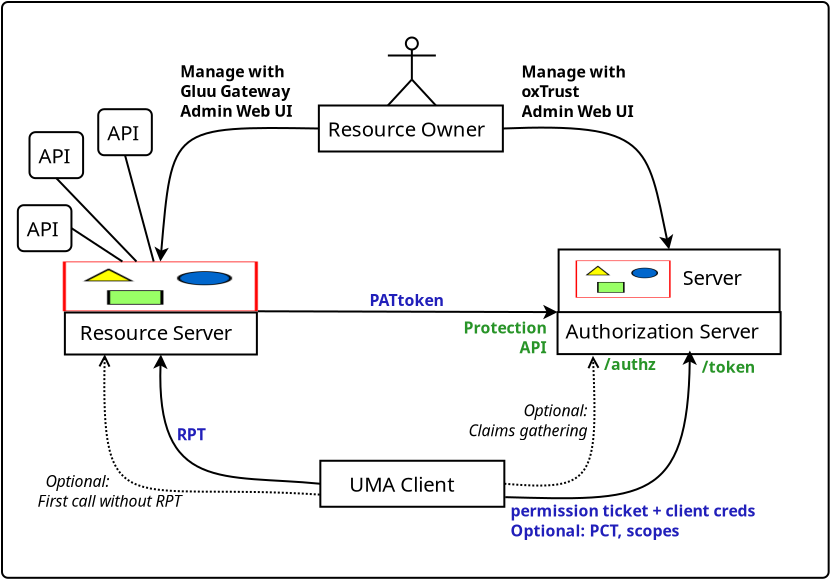 <?xml version="1.0" encoding="UTF-8"?>
<dia:diagram xmlns:dia="http://www.lysator.liu.se/~alla/dia/">
  <dia:layer name="Background" visible="true" connectable="true" active="true">
    <dia:object type="Standard - Box" version="0" id="O0">
      <dia:attribute name="obj_pos">
        <dia:point val="-3.993,-7.875"/>
      </dia:attribute>
      <dia:attribute name="obj_bb">
        <dia:rectangle val="-4.043,-7.925;37.39,20.965"/>
      </dia:attribute>
      <dia:attribute name="elem_corner">
        <dia:point val="-3.993,-7.875"/>
      </dia:attribute>
      <dia:attribute name="elem_width">
        <dia:real val="41.333"/>
      </dia:attribute>
      <dia:attribute name="elem_height">
        <dia:real val="28.79"/>
      </dia:attribute>
      <dia:attribute name="show_background">
        <dia:boolean val="true"/>
      </dia:attribute>
      <dia:attribute name="corner_radius">
        <dia:real val="0.3"/>
      </dia:attribute>
    </dia:object>
    <dia:group>
      <dia:attribute name="meta">
        <dia:composite type="dict"/>
      </dia:attribute>
      <dia:attribute name="matrix"/>
      <dia:object type="Standard - Image" version="0" id="O1">
        <dia:attribute name="obj_pos">
          <dia:point val="-0.949,5.1"/>
        </dia:attribute>
        <dia:attribute name="obj_bb">
          <dia:rectangle val="-0.949,5.1;8.801,7.589"/>
        </dia:attribute>
        <dia:attribute name="elem_corner">
          <dia:point val="-0.949,5.1"/>
        </dia:attribute>
        <dia:attribute name="elem_width">
          <dia:real val="9.75"/>
        </dia:attribute>
        <dia:attribute name="elem_height">
          <dia:real val="2.489"/>
        </dia:attribute>
        <dia:attribute name="draw_border">
          <dia:boolean val="false"/>
        </dia:attribute>
        <dia:attribute name="keep_aspect">
          <dia:boolean val="true"/>
        </dia:attribute>
        <dia:attribute name="file">
          <dia:string>#/home/mike/Pictures/gg-logo.png#</dia:string>
        </dia:attribute>
      </dia:object>
      <dia:object type="Standard - Box" version="0" id="O2">
        <dia:attribute name="obj_pos">
          <dia:point val="-0.849,7.65"/>
        </dia:attribute>
        <dia:attribute name="obj_bb">
          <dia:rectangle val="-0.899,7.6;8.801,9.8"/>
        </dia:attribute>
        <dia:attribute name="elem_corner">
          <dia:point val="-0.849,7.65"/>
        </dia:attribute>
        <dia:attribute name="elem_width">
          <dia:real val="9.6"/>
        </dia:attribute>
        <dia:attribute name="elem_height">
          <dia:real val="2.1"/>
        </dia:attribute>
        <dia:attribute name="show_background">
          <dia:boolean val="true"/>
        </dia:attribute>
      </dia:object>
      <dia:object type="Standard - Text" version="1" id="O3">
        <dia:attribute name="obj_pos">
          <dia:point val="-0.104,9.023"/>
        </dia:attribute>
        <dia:attribute name="obj_bb">
          <dia:rectangle val="-0.104,8.08;8.203,9.262"/>
        </dia:attribute>
        <dia:attribute name="text">
          <dia:composite type="text">
            <dia:attribute name="string">
              <dia:string>#Resource Server#</dia:string>
            </dia:attribute>
            <dia:attribute name="font">
              <dia:font family="sans" style="0" name="Helvetica"/>
            </dia:attribute>
            <dia:attribute name="height">
              <dia:real val="1.27"/>
            </dia:attribute>
            <dia:attribute name="pos">
              <dia:point val="-0.104,9.023"/>
            </dia:attribute>
            <dia:attribute name="color">
              <dia:color val="#000000ff"/>
            </dia:attribute>
            <dia:attribute name="alignment">
              <dia:enum val="0"/>
            </dia:attribute>
          </dia:composite>
        </dia:attribute>
        <dia:attribute name="valign">
          <dia:enum val="3"/>
        </dia:attribute>
      </dia:object>
    </dia:group>
    <dia:group>
      <dia:attribute name="meta">
        <dia:composite type="dict"/>
      </dia:attribute>
      <dia:attribute name="matrix"/>
      <dia:object type="Standard - Box" version="0" id="O4">
        <dia:attribute name="obj_pos">
          <dia:point val="23.838,4.5"/>
        </dia:attribute>
        <dia:attribute name="obj_bb">
          <dia:rectangle val="23.788,4.45;34.938,9.7"/>
        </dia:attribute>
        <dia:attribute name="elem_corner">
          <dia:point val="23.838,4.5"/>
        </dia:attribute>
        <dia:attribute name="elem_width">
          <dia:real val="11.05"/>
        </dia:attribute>
        <dia:attribute name="elem_height">
          <dia:real val="5.15"/>
        </dia:attribute>
        <dia:attribute name="show_background">
          <dia:boolean val="true"/>
        </dia:attribute>
      </dia:object>
      <dia:object type="Standard - Image" version="0" id="O5">
        <dia:attribute name="obj_pos">
          <dia:point val="24.688,5.05"/>
        </dia:attribute>
        <dia:attribute name="obj_bb">
          <dia:rectangle val="24.688,5.05;29.438,6.907"/>
        </dia:attribute>
        <dia:attribute name="elem_corner">
          <dia:point val="24.688,5.05"/>
        </dia:attribute>
        <dia:attribute name="elem_width">
          <dia:real val="4.75"/>
        </dia:attribute>
        <dia:attribute name="elem_height">
          <dia:real val="1.857"/>
        </dia:attribute>
        <dia:attribute name="draw_border">
          <dia:boolean val="false"/>
        </dia:attribute>
        <dia:attribute name="keep_aspect">
          <dia:boolean val="true"/>
        </dia:attribute>
        <dia:attribute name="file">
          <dia:string>#/home/mike/Pictures/Gluu.jpg#</dia:string>
        </dia:attribute>
      </dia:object>
      <dia:group>
        <dia:attribute name="meta">
          <dia:composite type="dict"/>
        </dia:attribute>
        <dia:attribute name="matrix"/>
        <dia:object type="Standard - Box" version="0" id="O6">
          <dia:attribute name="obj_pos">
            <dia:point val="23.784,7.63"/>
          </dia:attribute>
          <dia:attribute name="obj_bb">
            <dia:rectangle val="23.733,7.58;34.988,9.78"/>
          </dia:attribute>
          <dia:attribute name="elem_corner">
            <dia:point val="23.784,7.63"/>
          </dia:attribute>
          <dia:attribute name="elem_width">
            <dia:real val="11.155"/>
          </dia:attribute>
          <dia:attribute name="elem_height">
            <dia:real val="2.1"/>
          </dia:attribute>
          <dia:attribute name="show_background">
            <dia:boolean val="true"/>
          </dia:attribute>
        </dia:object>
        <dia:object type="Standard - Text" version="1" id="O7">
          <dia:attribute name="obj_pos">
            <dia:point val="24.178,8.953"/>
          </dia:attribute>
          <dia:attribute name="obj_bb">
            <dia:rectangle val="24.178,8.01;34.626,9.193"/>
          </dia:attribute>
          <dia:attribute name="text">
            <dia:composite type="text">
              <dia:attribute name="string">
                <dia:string>#Authorization Server#</dia:string>
              </dia:attribute>
              <dia:attribute name="font">
                <dia:font family="sans" style="0" name="Helvetica"/>
              </dia:attribute>
              <dia:attribute name="height">
                <dia:real val="1.27"/>
              </dia:attribute>
              <dia:attribute name="pos">
                <dia:point val="24.178,8.953"/>
              </dia:attribute>
              <dia:attribute name="color">
                <dia:color val="#000000ff"/>
              </dia:attribute>
              <dia:attribute name="alignment">
                <dia:enum val="0"/>
              </dia:attribute>
            </dia:composite>
          </dia:attribute>
          <dia:attribute name="valign">
            <dia:enum val="3"/>
          </dia:attribute>
        </dia:object>
      </dia:group>
      <dia:object type="Standard - Text" version="1" id="O8">
        <dia:attribute name="obj_pos">
          <dia:point val="30.033,6.272"/>
        </dia:attribute>
        <dia:attribute name="obj_bb">
          <dia:rectangle val="30.033,5.33;33.363,6.513"/>
        </dia:attribute>
        <dia:attribute name="text">
          <dia:composite type="text">
            <dia:attribute name="string">
              <dia:string>#Server#</dia:string>
            </dia:attribute>
            <dia:attribute name="font">
              <dia:font family="sans" style="0" name="Helvetica"/>
            </dia:attribute>
            <dia:attribute name="height">
              <dia:real val="1.27"/>
            </dia:attribute>
            <dia:attribute name="pos">
              <dia:point val="30.033,6.272"/>
            </dia:attribute>
            <dia:attribute name="color">
              <dia:color val="#000000ff"/>
            </dia:attribute>
            <dia:attribute name="alignment">
              <dia:enum val="0"/>
            </dia:attribute>
          </dia:composite>
        </dia:attribute>
        <dia:attribute name="valign">
          <dia:enum val="3"/>
        </dia:attribute>
      </dia:object>
    </dia:group>
    <dia:group>
      <dia:attribute name="meta">
        <dia:composite type="dict"/>
      </dia:attribute>
      <dia:attribute name="matrix"/>
      <dia:object type="Standard - Box" version="0" id="O9">
        <dia:attribute name="obj_pos">
          <dia:point val="11.85,-2.7"/>
        </dia:attribute>
        <dia:attribute name="obj_bb">
          <dia:rectangle val="11.8,-2.75;21.1,-0.35"/>
        </dia:attribute>
        <dia:attribute name="elem_corner">
          <dia:point val="11.85,-2.7"/>
        </dia:attribute>
        <dia:attribute name="elem_width">
          <dia:real val="9.2"/>
        </dia:attribute>
        <dia:attribute name="elem_height">
          <dia:real val="2.3"/>
        </dia:attribute>
        <dia:attribute name="show_background">
          <dia:boolean val="true"/>
        </dia:attribute>
      </dia:object>
      <dia:object type="UML - Actor" version="0" id="O10">
        <dia:attribute name="obj_pos">
          <dia:point val="16.5,-4"/>
        </dia:attribute>
        <dia:attribute name="obj_bb">
          <dia:rectangle val="15.2,-6.75;17.8,-1.25"/>
        </dia:attribute>
        <dia:attribute name="meta">
          <dia:composite type="dict"/>
        </dia:attribute>
        <dia:attribute name="elem_corner">
          <dia:point val="15.25,-6.7"/>
        </dia:attribute>
        <dia:attribute name="elem_width">
          <dia:real val="2.5"/>
        </dia:attribute>
        <dia:attribute name="elem_height">
          <dia:real val="5.4"/>
        </dia:attribute>
        <dia:attribute name="text">
          <dia:composite type="text">
            <dia:attribute name="string">
              <dia:string>##</dia:string>
            </dia:attribute>
            <dia:attribute name="font">
              <dia:font family="sans" style="0" name="Helvetica"/>
            </dia:attribute>
            <dia:attribute name="height">
              <dia:real val="0.8"/>
            </dia:attribute>
            <dia:attribute name="pos">
              <dia:point val="16.5,-1.505"/>
            </dia:attribute>
            <dia:attribute name="color">
              <dia:color val="#000000ff"/>
            </dia:attribute>
            <dia:attribute name="alignment">
              <dia:enum val="1"/>
            </dia:attribute>
          </dia:composite>
        </dia:attribute>
        <dia:attribute name="line_width">
          <dia:real val="0.1"/>
        </dia:attribute>
        <dia:attribute name="line_colour">
          <dia:color val="#000000ff"/>
        </dia:attribute>
        <dia:attribute name="fill_colour">
          <dia:color val="#ffffffff"/>
        </dia:attribute>
      </dia:object>
      <dia:object type="Standard - Text" version="1" id="O11">
        <dia:attribute name="obj_pos">
          <dia:point val="12.3,-1.15"/>
        </dia:attribute>
        <dia:attribute name="obj_bb">
          <dia:rectangle val="12.3,-2.092;20.593,-0.91"/>
        </dia:attribute>
        <dia:attribute name="text">
          <dia:composite type="text">
            <dia:attribute name="string">
              <dia:string>#Resource Owner#</dia:string>
            </dia:attribute>
            <dia:attribute name="font">
              <dia:font family="sans" style="0" name="Helvetica"/>
            </dia:attribute>
            <dia:attribute name="height">
              <dia:real val="1.27"/>
            </dia:attribute>
            <dia:attribute name="pos">
              <dia:point val="12.3,-1.15"/>
            </dia:attribute>
            <dia:attribute name="color">
              <dia:color val="#000000ff"/>
            </dia:attribute>
            <dia:attribute name="alignment">
              <dia:enum val="0"/>
            </dia:attribute>
          </dia:composite>
        </dia:attribute>
        <dia:attribute name="valign">
          <dia:enum val="3"/>
        </dia:attribute>
      </dia:object>
    </dia:group>
    <dia:object type="Standard - BezierLine" version="0" id="O12">
      <dia:attribute name="obj_pos">
        <dia:point val="11.85,-1.55"/>
      </dia:attribute>
      <dia:attribute name="obj_bb">
        <dia:rectangle val="3.628,-1.626;11.901,5.1"/>
      </dia:attribute>
      <dia:attribute name="bez_points">
        <dia:point val="11.85,-1.55"/>
        <dia:point val="4.424,-1.664"/>
        <dia:point val="4.511,-1.664"/>
        <dia:point val="3.926,5.1"/>
      </dia:attribute>
      <dia:attribute name="corner_types">
        <dia:enum val="0"/>
        <dia:enum val="0"/>
      </dia:attribute>
      <dia:attribute name="end_arrow">
        <dia:enum val="22"/>
      </dia:attribute>
      <dia:attribute name="end_arrow_length">
        <dia:real val="0.5"/>
      </dia:attribute>
      <dia:attribute name="end_arrow_width">
        <dia:real val="0.5"/>
      </dia:attribute>
      <dia:connections>
        <dia:connection handle="0" to="O9" connection="3"/>
        <dia:connection handle="3" to="O1" connection="1"/>
      </dia:connections>
    </dia:object>
    <dia:object type="Standard - Text" version="1" id="O13">
      <dia:attribute name="obj_pos">
        <dia:point val="4.915,-4.117"/>
      </dia:attribute>
      <dia:attribute name="obj_bb">
        <dia:rectangle val="4.915,-4.852;11.198,-1.947"/>
      </dia:attribute>
      <dia:attribute name="text">
        <dia:composite type="text">
          <dia:attribute name="string">
            <dia:string>#Manage with
Gluu Gateway
Admin Web UI#</dia:string>
          </dia:attribute>
          <dia:attribute name="font">
            <dia:font family="sans" style="80" name="Helvetica-Bold"/>
          </dia:attribute>
          <dia:attribute name="height">
            <dia:real val="0.991"/>
          </dia:attribute>
          <dia:attribute name="pos">
            <dia:point val="4.915,-4.117"/>
          </dia:attribute>
          <dia:attribute name="color">
            <dia:color val="#000000ff"/>
          </dia:attribute>
          <dia:attribute name="alignment">
            <dia:enum val="0"/>
          </dia:attribute>
        </dia:composite>
      </dia:attribute>
      <dia:attribute name="valign">
        <dia:enum val="3"/>
      </dia:attribute>
    </dia:object>
    <dia:object type="Standard - BezierLine" version="0" id="O14">
      <dia:attribute name="obj_pos">
        <dia:point val="21.05,-1.55"/>
      </dia:attribute>
      <dia:attribute name="obj_bb">
        <dia:rectangle val="20.998,-1.644;29.569,4.5"/>
      </dia:attribute>
      <dia:attribute name="bez_points">
        <dia:point val="21.05,-1.55"/>
        <dia:point val="28.386,-1.839"/>
        <dia:point val="28.255,-0.791"/>
        <dia:point val="29.363,4.5"/>
      </dia:attribute>
      <dia:attribute name="corner_types">
        <dia:enum val="0"/>
        <dia:enum val="0"/>
      </dia:attribute>
      <dia:attribute name="end_arrow">
        <dia:enum val="22"/>
      </dia:attribute>
      <dia:attribute name="end_arrow_length">
        <dia:real val="0.5"/>
      </dia:attribute>
      <dia:attribute name="end_arrow_width">
        <dia:real val="0.5"/>
      </dia:attribute>
      <dia:connections>
        <dia:connection handle="0" to="O9" connection="4"/>
        <dia:connection handle="3" to="O4" connection="1"/>
      </dia:connections>
    </dia:object>
    <dia:object type="Standard - Text" version="1" id="O15">
      <dia:attribute name="obj_pos">
        <dia:point val="21.985,-4.101"/>
      </dia:attribute>
      <dia:attribute name="obj_bb">
        <dia:rectangle val="21.985,-4.836;28.267,-1.931"/>
      </dia:attribute>
      <dia:attribute name="text">
        <dia:composite type="text">
          <dia:attribute name="string">
            <dia:string>#Manage with
oxTrust 
Admin Web UI#</dia:string>
          </dia:attribute>
          <dia:attribute name="font">
            <dia:font family="sans" style="80" name="Helvetica-Bold"/>
          </dia:attribute>
          <dia:attribute name="height">
            <dia:real val="0.991"/>
          </dia:attribute>
          <dia:attribute name="pos">
            <dia:point val="21.985,-4.101"/>
          </dia:attribute>
          <dia:attribute name="color">
            <dia:color val="#000000ff"/>
          </dia:attribute>
          <dia:attribute name="alignment">
            <dia:enum val="0"/>
          </dia:attribute>
        </dia:composite>
      </dia:attribute>
      <dia:attribute name="valign">
        <dia:enum val="3"/>
      </dia:attribute>
    </dia:object>
    <dia:object type="Standard - Line" version="0" id="O16">
      <dia:attribute name="obj_pos">
        <dia:point val="8.801,7.589"/>
      </dia:attribute>
      <dia:attribute name="obj_bb">
        <dia:rectangle val="8.751,7.266;23.834,7.99"/>
      </dia:attribute>
      <dia:attribute name="conn_endpoints">
        <dia:point val="8.801,7.589"/>
        <dia:point val="23.784,7.63"/>
      </dia:attribute>
      <dia:attribute name="numcp">
        <dia:int val="1"/>
      </dia:attribute>
      <dia:attribute name="end_arrow">
        <dia:enum val="22"/>
      </dia:attribute>
      <dia:attribute name="end_arrow_length">
        <dia:real val="0.5"/>
      </dia:attribute>
      <dia:attribute name="end_arrow_width">
        <dia:real val="0.5"/>
      </dia:attribute>
      <dia:connections>
        <dia:connection handle="0" to="O1" connection="7"/>
        <dia:connection handle="1" to="O6" connection="0"/>
      </dia:connections>
    </dia:object>
    <dia:object type="Standard - Text" version="1" id="O17">
      <dia:attribute name="obj_pos">
        <dia:point val="14.379,7.327"/>
      </dia:attribute>
      <dia:attribute name="obj_bb">
        <dia:rectangle val="14.379,6.592;18.509,7.515"/>
      </dia:attribute>
      <dia:attribute name="text">
        <dia:composite type="text">
          <dia:attribute name="string">
            <dia:string>#PATtoken#</dia:string>
          </dia:attribute>
          <dia:attribute name="font">
            <dia:font family="sans" style="80" name="Helvetica-Bold"/>
          </dia:attribute>
          <dia:attribute name="height">
            <dia:real val="0.991"/>
          </dia:attribute>
          <dia:attribute name="pos">
            <dia:point val="14.379,7.327"/>
          </dia:attribute>
          <dia:attribute name="color">
            <dia:color val="#211fbaff"/>
          </dia:attribute>
          <dia:attribute name="alignment">
            <dia:enum val="0"/>
          </dia:attribute>
        </dia:composite>
      </dia:attribute>
      <dia:attribute name="valign">
        <dia:enum val="3"/>
      </dia:attribute>
    </dia:object>
    <dia:object type="Standard - Text" version="1" id="O18">
      <dia:attribute name="obj_pos">
        <dia:point val="4.74,14.04"/>
      </dia:attribute>
      <dia:attribute name="obj_bb">
        <dia:rectangle val="4.74,13.305;6.47,14.227"/>
      </dia:attribute>
      <dia:attribute name="text">
        <dia:composite type="text">
          <dia:attribute name="string">
            <dia:string>#RPT#</dia:string>
          </dia:attribute>
          <dia:attribute name="font">
            <dia:font family="sans" style="80" name="Helvetica-Bold"/>
          </dia:attribute>
          <dia:attribute name="height">
            <dia:real val="0.991"/>
          </dia:attribute>
          <dia:attribute name="pos">
            <dia:point val="4.74,14.04"/>
          </dia:attribute>
          <dia:attribute name="color">
            <dia:color val="#211fbaff"/>
          </dia:attribute>
          <dia:attribute name="alignment">
            <dia:enum val="0"/>
          </dia:attribute>
        </dia:composite>
      </dia:attribute>
      <dia:attribute name="valign">
        <dia:enum val="3"/>
      </dia:attribute>
    </dia:object>
    <dia:group>
      <dia:attribute name="meta">
        <dia:composite type="dict"/>
      </dia:attribute>
      <dia:attribute name="matrix"/>
      <dia:object type="Standard - Box" version="0" id="O19">
        <dia:attribute name="obj_pos">
          <dia:point val="11.924,15.063"/>
        </dia:attribute>
        <dia:attribute name="obj_bb">
          <dia:rectangle val="11.874,15.013;21.174,17.413"/>
        </dia:attribute>
        <dia:attribute name="elem_corner">
          <dia:point val="11.924,15.063"/>
        </dia:attribute>
        <dia:attribute name="elem_width">
          <dia:real val="9.2"/>
        </dia:attribute>
        <dia:attribute name="elem_height">
          <dia:real val="2.3"/>
        </dia:attribute>
        <dia:attribute name="show_background">
          <dia:boolean val="true"/>
        </dia:attribute>
      </dia:object>
      <dia:object type="Standard - Text" version="1" id="O20">
        <dia:attribute name="obj_pos">
          <dia:point val="13.374,16.613"/>
        </dia:attribute>
        <dia:attribute name="obj_bb">
          <dia:rectangle val="13.374,15.671;18.947,16.853"/>
        </dia:attribute>
        <dia:attribute name="text">
          <dia:composite type="text">
            <dia:attribute name="string">
              <dia:string>#UMA Client#</dia:string>
            </dia:attribute>
            <dia:attribute name="font">
              <dia:font family="sans" style="0" name="Helvetica"/>
            </dia:attribute>
            <dia:attribute name="height">
              <dia:real val="1.27"/>
            </dia:attribute>
            <dia:attribute name="pos">
              <dia:point val="13.374,16.613"/>
            </dia:attribute>
            <dia:attribute name="color">
              <dia:color val="#000000ff"/>
            </dia:attribute>
            <dia:attribute name="alignment">
              <dia:enum val="0"/>
            </dia:attribute>
          </dia:composite>
        </dia:attribute>
        <dia:attribute name="valign">
          <dia:enum val="3"/>
        </dia:attribute>
      </dia:object>
    </dia:group>
    <dia:object type="Standard - BezierLine" version="0" id="O21">
      <dia:attribute name="obj_pos">
        <dia:point val="21.168,16.883"/>
      </dia:attribute>
      <dia:attribute name="obj_bb">
        <dia:rectangle val="21.116,9.553;30.753,16.988"/>
      </dia:attribute>
      <dia:attribute name="bez_points">
        <dia:point val="21.168,16.883"/>
        <dia:point val="27.999,17.06"/>
        <dia:point val="30.312,17.235"/>
        <dia:point val="30.4,9.553"/>
      </dia:attribute>
      <dia:attribute name="corner_types">
        <dia:enum val="0"/>
        <dia:enum val="0"/>
      </dia:attribute>
      <dia:attribute name="end_arrow">
        <dia:enum val="22"/>
      </dia:attribute>
      <dia:attribute name="end_arrow_length">
        <dia:real val="0.5"/>
      </dia:attribute>
      <dia:attribute name="end_arrow_width">
        <dia:real val="0.5"/>
      </dia:attribute>
    </dia:object>
    <dia:object type="Standard - BezierLine" version="0" id="O22">
      <dia:attribute name="obj_pos">
        <dia:point val="11.924,16.213"/>
      </dia:attribute>
      <dia:attribute name="obj_bb">
        <dia:rectangle val="3.563,9.75;11.979,16.268"/>
      </dia:attribute>
      <dia:attribute name="bez_points">
        <dia:point val="11.924,16.213"/>
        <dia:point val="7.079,15.733"/>
        <dia:point val="3.701,16.7"/>
        <dia:point val="3.951,9.75"/>
      </dia:attribute>
      <dia:attribute name="corner_types">
        <dia:enum val="0"/>
        <dia:enum val="0"/>
      </dia:attribute>
      <dia:attribute name="end_arrow">
        <dia:enum val="22"/>
      </dia:attribute>
      <dia:attribute name="end_arrow_length">
        <dia:real val="0.5"/>
      </dia:attribute>
      <dia:attribute name="end_arrow_width">
        <dia:real val="0.5"/>
      </dia:attribute>
      <dia:connections>
        <dia:connection handle="0" to="O19" connection="3"/>
        <dia:connection handle="3" to="O2" connection="6"/>
      </dia:connections>
    </dia:object>
    <dia:object type="Standard - Text" version="1" id="O23">
      <dia:attribute name="obj_pos">
        <dia:point val="5.632,17.494"/>
      </dia:attribute>
      <dia:attribute name="obj_bb">
        <dia:rectangle val="5.632,16.759;5.632,17.681"/>
      </dia:attribute>
      <dia:attribute name="text">
        <dia:composite type="text">
          <dia:attribute name="string">
            <dia:string>##</dia:string>
          </dia:attribute>
          <dia:attribute name="font">
            <dia:font family="sans" style="80" name="Helvetica-Bold"/>
          </dia:attribute>
          <dia:attribute name="height">
            <dia:real val="0.991"/>
          </dia:attribute>
          <dia:attribute name="pos">
            <dia:point val="5.632,17.494"/>
          </dia:attribute>
          <dia:attribute name="color">
            <dia:color val="#000000ff"/>
          </dia:attribute>
          <dia:attribute name="alignment">
            <dia:enum val="0"/>
          </dia:attribute>
        </dia:composite>
      </dia:attribute>
      <dia:attribute name="valign">
        <dia:enum val="3"/>
      </dia:attribute>
    </dia:object>
    <dia:object type="Standard - BezierLine" version="0" id="O24">
      <dia:attribute name="obj_pos">
        <dia:point val="11.894,16.755"/>
      </dia:attribute>
      <dia:attribute name="obj_bb">
        <dia:rectangle val="0.799,9.74;11.947,16.808"/>
      </dia:attribute>
      <dia:attribute name="bez_points">
        <dia:point val="11.894,16.755"/>
        <dia:point val="2.172,16.111"/>
        <dia:point val="0.954,18.396"/>
        <dia:point val="1.145,9.74"/>
      </dia:attribute>
      <dia:attribute name="corner_types">
        <dia:enum val="0"/>
        <dia:enum val="0"/>
      </dia:attribute>
      <dia:attribute name="line_style">
        <dia:enum val="4"/>
      </dia:attribute>
      <dia:attribute name="end_arrow">
        <dia:enum val="1"/>
      </dia:attribute>
      <dia:attribute name="end_arrow_length">
        <dia:real val="0.5"/>
      </dia:attribute>
      <dia:attribute name="end_arrow_width">
        <dia:real val="0.5"/>
      </dia:attribute>
    </dia:object>
    <dia:group>
      <dia:attribute name="meta">
        <dia:composite type="dict"/>
      </dia:attribute>
      <dia:attribute name="matrix"/>
      <dia:object type="Standard - Box" version="0" id="O25">
        <dia:attribute name="obj_pos">
          <dia:point val="-2.618,-1.367"/>
        </dia:attribute>
        <dia:attribute name="obj_bb">
          <dia:rectangle val="-2.668,-1.417;0.112,0.983"/>
        </dia:attribute>
        <dia:attribute name="elem_corner">
          <dia:point val="-2.618,-1.367"/>
        </dia:attribute>
        <dia:attribute name="elem_width">
          <dia:real val="2.68"/>
        </dia:attribute>
        <dia:attribute name="elem_height">
          <dia:real val="2.3"/>
        </dia:attribute>
        <dia:attribute name="show_background">
          <dia:boolean val="true"/>
        </dia:attribute>
        <dia:attribute name="corner_radius">
          <dia:real val="0.3"/>
        </dia:attribute>
      </dia:object>
      <dia:object type="Standard - Text" version="1" id="O26">
        <dia:attribute name="obj_pos">
          <dia:point val="-2.168,0.183"/>
        </dia:attribute>
        <dia:attribute name="obj_bb">
          <dia:rectangle val="-2.168,-0.76;-0.56,0.423"/>
        </dia:attribute>
        <dia:attribute name="text">
          <dia:composite type="text">
            <dia:attribute name="string">
              <dia:string>#API#</dia:string>
            </dia:attribute>
            <dia:attribute name="font">
              <dia:font family="sans" style="0" name="Helvetica"/>
            </dia:attribute>
            <dia:attribute name="height">
              <dia:real val="1.27"/>
            </dia:attribute>
            <dia:attribute name="pos">
              <dia:point val="-2.168,0.183"/>
            </dia:attribute>
            <dia:attribute name="color">
              <dia:color val="#000000ff"/>
            </dia:attribute>
            <dia:attribute name="alignment">
              <dia:enum val="0"/>
            </dia:attribute>
          </dia:composite>
        </dia:attribute>
        <dia:attribute name="valign">
          <dia:enum val="3"/>
        </dia:attribute>
      </dia:object>
    </dia:group>
    <dia:group>
      <dia:attribute name="meta">
        <dia:composite type="dict"/>
      </dia:attribute>
      <dia:attribute name="matrix"/>
      <dia:object type="Standard - Box" version="0" id="O27">
        <dia:attribute name="obj_pos">
          <dia:point val="-3.201,2.284"/>
        </dia:attribute>
        <dia:attribute name="obj_bb">
          <dia:rectangle val="-3.251,2.234;-0.471,4.634"/>
        </dia:attribute>
        <dia:attribute name="elem_corner">
          <dia:point val="-3.201,2.284"/>
        </dia:attribute>
        <dia:attribute name="elem_width">
          <dia:real val="2.68"/>
        </dia:attribute>
        <dia:attribute name="elem_height">
          <dia:real val="2.3"/>
        </dia:attribute>
        <dia:attribute name="show_background">
          <dia:boolean val="true"/>
        </dia:attribute>
        <dia:attribute name="corner_radius">
          <dia:real val="0.3"/>
        </dia:attribute>
      </dia:object>
      <dia:object type="Standard - Text" version="1" id="O28">
        <dia:attribute name="obj_pos">
          <dia:point val="-2.751,3.834"/>
        </dia:attribute>
        <dia:attribute name="obj_bb">
          <dia:rectangle val="-2.751,2.892;-1.144,4.074"/>
        </dia:attribute>
        <dia:attribute name="text">
          <dia:composite type="text">
            <dia:attribute name="string">
              <dia:string>#API#</dia:string>
            </dia:attribute>
            <dia:attribute name="font">
              <dia:font family="sans" style="0" name="Helvetica"/>
            </dia:attribute>
            <dia:attribute name="height">
              <dia:real val="1.27"/>
            </dia:attribute>
            <dia:attribute name="pos">
              <dia:point val="-2.751,3.834"/>
            </dia:attribute>
            <dia:attribute name="color">
              <dia:color val="#000000ff"/>
            </dia:attribute>
            <dia:attribute name="alignment">
              <dia:enum val="0"/>
            </dia:attribute>
          </dia:composite>
        </dia:attribute>
        <dia:attribute name="valign">
          <dia:enum val="3"/>
        </dia:attribute>
      </dia:object>
    </dia:group>
    <dia:object type="Standard - Line" version="0" id="O29">
      <dia:attribute name="obj_pos">
        <dia:point val="-0.521,3.434"/>
      </dia:attribute>
      <dia:attribute name="obj_bb">
        <dia:rectangle val="-0.591,3.365;2.097,5.172"/>
      </dia:attribute>
      <dia:attribute name="conn_endpoints">
        <dia:point val="-0.521,3.434"/>
        <dia:point val="2.028,5.103"/>
      </dia:attribute>
      <dia:attribute name="numcp">
        <dia:int val="1"/>
      </dia:attribute>
      <dia:connections>
        <dia:connection handle="0" to="O27" connection="4"/>
        <dia:connection handle="1" to="O1" connection="8"/>
      </dia:connections>
    </dia:object>
    <dia:object type="Standard - Line" version="0" id="O30">
      <dia:attribute name="obj_pos">
        <dia:point val="-1.278,0.933"/>
      </dia:attribute>
      <dia:attribute name="obj_bb">
        <dia:rectangle val="-1.348,0.862;2.799,5.17"/>
      </dia:attribute>
      <dia:attribute name="conn_endpoints">
        <dia:point val="-1.278,0.933"/>
        <dia:point val="2.729,5.1"/>
      </dia:attribute>
      <dia:attribute name="numcp">
        <dia:int val="1"/>
      </dia:attribute>
      <dia:connections>
        <dia:connection handle="0" to="O25" connection="6"/>
        <dia:connection handle="1" to="O1" connection="8"/>
      </dia:connections>
    </dia:object>
    <dia:object type="Standard - Line" version="0" id="O31">
      <dia:attribute name="obj_pos">
        <dia:point val="2.159,-0.214"/>
      </dia:attribute>
      <dia:attribute name="obj_bb">
        <dia:rectangle val="2.098,-0.276;3.652,5.161"/>
      </dia:attribute>
      <dia:attribute name="conn_endpoints">
        <dia:point val="2.159,-0.214"/>
        <dia:point val="3.59,5.1"/>
      </dia:attribute>
      <dia:attribute name="numcp">
        <dia:int val="1"/>
      </dia:attribute>
      <dia:connections>
        <dia:connection handle="0" to="O32" connection="6"/>
        <dia:connection handle="1" to="O1" connection="8"/>
      </dia:connections>
    </dia:object>
    <dia:group>
      <dia:attribute name="meta">
        <dia:composite type="dict"/>
      </dia:attribute>
      <dia:attribute name="matrix"/>
      <dia:object type="Standard - Box" version="0" id="O32">
        <dia:attribute name="obj_pos">
          <dia:point val="0.819,-2.514"/>
        </dia:attribute>
        <dia:attribute name="obj_bb">
          <dia:rectangle val="0.769,-2.564;3.549,-0.164"/>
        </dia:attribute>
        <dia:attribute name="elem_corner">
          <dia:point val="0.819,-2.514"/>
        </dia:attribute>
        <dia:attribute name="elem_width">
          <dia:real val="2.68"/>
        </dia:attribute>
        <dia:attribute name="elem_height">
          <dia:real val="2.3"/>
        </dia:attribute>
        <dia:attribute name="show_background">
          <dia:boolean val="true"/>
        </dia:attribute>
        <dia:attribute name="corner_radius">
          <dia:real val="0.3"/>
        </dia:attribute>
      </dia:object>
      <dia:object type="Standard - Text" version="1" id="O33">
        <dia:attribute name="obj_pos">
          <dia:point val="1.269,-0.964"/>
        </dia:attribute>
        <dia:attribute name="obj_bb">
          <dia:rectangle val="1.269,-1.907;2.877,-0.724"/>
        </dia:attribute>
        <dia:attribute name="text">
          <dia:composite type="text">
            <dia:attribute name="string">
              <dia:string>#API#</dia:string>
            </dia:attribute>
            <dia:attribute name="font">
              <dia:font family="sans" style="0" name="Helvetica"/>
            </dia:attribute>
            <dia:attribute name="height">
              <dia:real val="1.27"/>
            </dia:attribute>
            <dia:attribute name="pos">
              <dia:point val="1.269,-0.964"/>
            </dia:attribute>
            <dia:attribute name="color">
              <dia:color val="#000000ff"/>
            </dia:attribute>
            <dia:attribute name="alignment">
              <dia:enum val="0"/>
            </dia:attribute>
          </dia:composite>
        </dia:attribute>
        <dia:attribute name="valign">
          <dia:enum val="3"/>
        </dia:attribute>
      </dia:object>
    </dia:group>
    <dia:object type="Standard - Text" version="1" id="O34">
      <dia:attribute name="obj_pos">
        <dia:point val="21.43,18.042"/>
      </dia:attribute>
      <dia:attribute name="obj_bb">
        <dia:rectangle val="21.43,17.085;35.595,18.999"/>
      </dia:attribute>
      <dia:attribute name="text">
        <dia:composite type="text">
          <dia:attribute name="string">
            <dia:string>#permission ticket + client creds
Optional: PCT, scopes#</dia:string>
          </dia:attribute>
          <dia:attribute name="font">
            <dia:font family="sans" style="80" name="Helvetica-Bold"/>
          </dia:attribute>
          <dia:attribute name="height">
            <dia:real val="0.991"/>
          </dia:attribute>
          <dia:attribute name="pos">
            <dia:point val="21.43,17.82"/>
          </dia:attribute>
          <dia:attribute name="color">
            <dia:color val="#211fbaff"/>
          </dia:attribute>
          <dia:attribute name="alignment">
            <dia:enum val="0"/>
          </dia:attribute>
        </dia:composite>
      </dia:attribute>
      <dia:attribute name="valign">
        <dia:enum val="2"/>
      </dia:attribute>
    </dia:object>
    <dia:object type="Standard - Text" version="1" id="O35">
      <dia:attribute name="obj_pos">
        <dia:point val="-2.217,16.377"/>
      </dia:attribute>
      <dia:attribute name="obj_bb">
        <dia:rectangle val="-2.217,15.642;6.165,17.555"/>
      </dia:attribute>
      <dia:attribute name="text">
        <dia:composite type="text">
          <dia:attribute name="string">
            <dia:string>#  Optional: 
First call without RPT#</dia:string>
          </dia:attribute>
          <dia:attribute name="font">
            <dia:font family="sans" style="8" name="Helvetica-Oblique"/>
          </dia:attribute>
          <dia:attribute name="height">
            <dia:real val="0.991"/>
          </dia:attribute>
          <dia:attribute name="pos">
            <dia:point val="-2.217,16.377"/>
          </dia:attribute>
          <dia:attribute name="color">
            <dia:color val="#000000ff"/>
          </dia:attribute>
          <dia:attribute name="alignment">
            <dia:enum val="0"/>
          </dia:attribute>
        </dia:composite>
      </dia:attribute>
      <dia:attribute name="valign">
        <dia:enum val="3"/>
      </dia:attribute>
    </dia:object>
    <dia:object type="Standard - Text" version="1" id="O36">
      <dia:attribute name="obj_pos">
        <dia:point val="30.998,10.659"/>
      </dia:attribute>
      <dia:attribute name="obj_bb">
        <dia:rectangle val="30.998,9.924;33.82,10.847"/>
      </dia:attribute>
      <dia:attribute name="text">
        <dia:composite type="text">
          <dia:attribute name="string">
            <dia:string>#/token#</dia:string>
          </dia:attribute>
          <dia:attribute name="font">
            <dia:font family="sans" style="80" name="Helvetica-Bold"/>
          </dia:attribute>
          <dia:attribute name="height">
            <dia:real val="0.991"/>
          </dia:attribute>
          <dia:attribute name="pos">
            <dia:point val="30.998,10.659"/>
          </dia:attribute>
          <dia:attribute name="color">
            <dia:color val="#289428ff"/>
          </dia:attribute>
          <dia:attribute name="alignment">
            <dia:enum val="0"/>
          </dia:attribute>
        </dia:composite>
      </dia:attribute>
      <dia:attribute name="valign">
        <dia:enum val="3"/>
      </dia:attribute>
    </dia:object>
    <dia:object type="Standard - Text" version="1" id="O37">
      <dia:attribute name="obj_pos">
        <dia:point val="23.229,8.695"/>
      </dia:attribute>
      <dia:attribute name="obj_bb">
        <dia:rectangle val="18.564,7.96;23.229,9.874"/>
      </dia:attribute>
      <dia:attribute name="text">
        <dia:composite type="text">
          <dia:attribute name="string">
            <dia:string>#Protection
API#</dia:string>
          </dia:attribute>
          <dia:attribute name="font">
            <dia:font family="sans" style="80" name="Helvetica-Bold"/>
          </dia:attribute>
          <dia:attribute name="height">
            <dia:real val="0.991"/>
          </dia:attribute>
          <dia:attribute name="pos">
            <dia:point val="23.229,8.695"/>
          </dia:attribute>
          <dia:attribute name="color">
            <dia:color val="#289428ff"/>
          </dia:attribute>
          <dia:attribute name="alignment">
            <dia:enum val="2"/>
          </dia:attribute>
        </dia:composite>
      </dia:attribute>
      <dia:attribute name="valign">
        <dia:enum val="3"/>
      </dia:attribute>
    </dia:object>
    <dia:object type="Standard - BezierLine" version="0" id="O38">
      <dia:attribute name="obj_pos">
        <dia:point val="21.124,16.213"/>
      </dia:attribute>
      <dia:attribute name="obj_bb">
        <dia:rectangle val="21.07,9.815;25.913,16.355"/>
      </dia:attribute>
      <dia:attribute name="bez_points">
        <dia:point val="21.124,16.213"/>
        <dia:point val="25.555,16.58"/>
        <dia:point val="25.817,16.1"/>
        <dia:point val="25.555,9.815"/>
      </dia:attribute>
      <dia:attribute name="corner_types">
        <dia:enum val="0"/>
        <dia:enum val="0"/>
      </dia:attribute>
      <dia:attribute name="line_style">
        <dia:enum val="4"/>
      </dia:attribute>
      <dia:attribute name="end_arrow">
        <dia:enum val="1"/>
      </dia:attribute>
      <dia:attribute name="end_arrow_length">
        <dia:real val="0.5"/>
      </dia:attribute>
      <dia:attribute name="end_arrow_width">
        <dia:real val="0.5"/>
      </dia:attribute>
      <dia:connections>
        <dia:connection handle="0" to="O19" connection="4"/>
      </dia:connections>
    </dia:object>
    <dia:object type="Standard - Text" version="1" id="O39">
      <dia:attribute name="obj_pos">
        <dia:point val="25.28,12.841"/>
      </dia:attribute>
      <dia:attribute name="obj_bb">
        <dia:rectangle val="18.527,12.083;25.303,14.066"/>
      </dia:attribute>
      <dia:attribute name="text">
        <dia:composite type="text">
          <dia:attribute name="string">
            <dia:string>#Optional:
Claims gathering#</dia:string>
          </dia:attribute>
          <dia:attribute name="font">
            <dia:font family="sans" style="8" name="Helvetica-Oblique"/>
          </dia:attribute>
          <dia:attribute name="height">
            <dia:real val="0.991"/>
          </dia:attribute>
          <dia:attribute name="pos">
            <dia:point val="25.28,12.841"/>
          </dia:attribute>
          <dia:attribute name="color">
            <dia:color val="#000000ff"/>
          </dia:attribute>
          <dia:attribute name="alignment">
            <dia:enum val="2"/>
          </dia:attribute>
        </dia:composite>
      </dia:attribute>
      <dia:attribute name="valign">
        <dia:enum val="3"/>
      </dia:attribute>
    </dia:object>
    <dia:object type="Standard - Text" version="1" id="O40">
      <dia:attribute name="obj_pos">
        <dia:point val="26.109,10.528"/>
      </dia:attribute>
      <dia:attribute name="obj_bb">
        <dia:rectangle val="26.109,9.793;28.907,10.716"/>
      </dia:attribute>
      <dia:attribute name="text">
        <dia:composite type="text">
          <dia:attribute name="string">
            <dia:string>#/authz#</dia:string>
          </dia:attribute>
          <dia:attribute name="font">
            <dia:font family="sans" style="80" name="Helvetica-Bold"/>
          </dia:attribute>
          <dia:attribute name="height">
            <dia:real val="0.991"/>
          </dia:attribute>
          <dia:attribute name="pos">
            <dia:point val="26.109,10.528"/>
          </dia:attribute>
          <dia:attribute name="color">
            <dia:color val="#289428ff"/>
          </dia:attribute>
          <dia:attribute name="alignment">
            <dia:enum val="0"/>
          </dia:attribute>
        </dia:composite>
      </dia:attribute>
      <dia:attribute name="valign">
        <dia:enum val="3"/>
      </dia:attribute>
    </dia:object>
  </dia:layer>
</dia:diagram>
